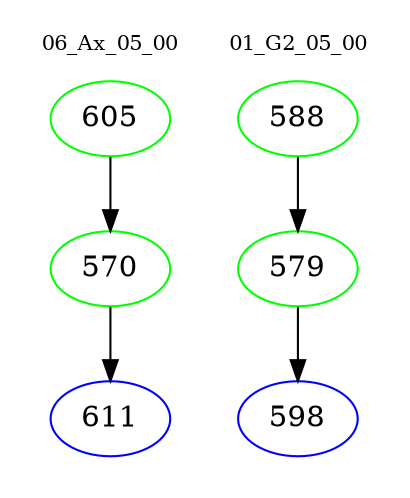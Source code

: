 digraph{
subgraph cluster_0 {
color = white
label = "06_Ax_05_00";
fontsize=10;
T0_605 [label="605", color="green"]
T0_605 -> T0_570 [color="black"]
T0_570 [label="570", color="green"]
T0_570 -> T0_611 [color="black"]
T0_611 [label="611", color="blue"]
}
subgraph cluster_1 {
color = white
label = "01_G2_05_00";
fontsize=10;
T1_588 [label="588", color="green"]
T1_588 -> T1_579 [color="black"]
T1_579 [label="579", color="green"]
T1_579 -> T1_598 [color="black"]
T1_598 [label="598", color="blue"]
}
}
